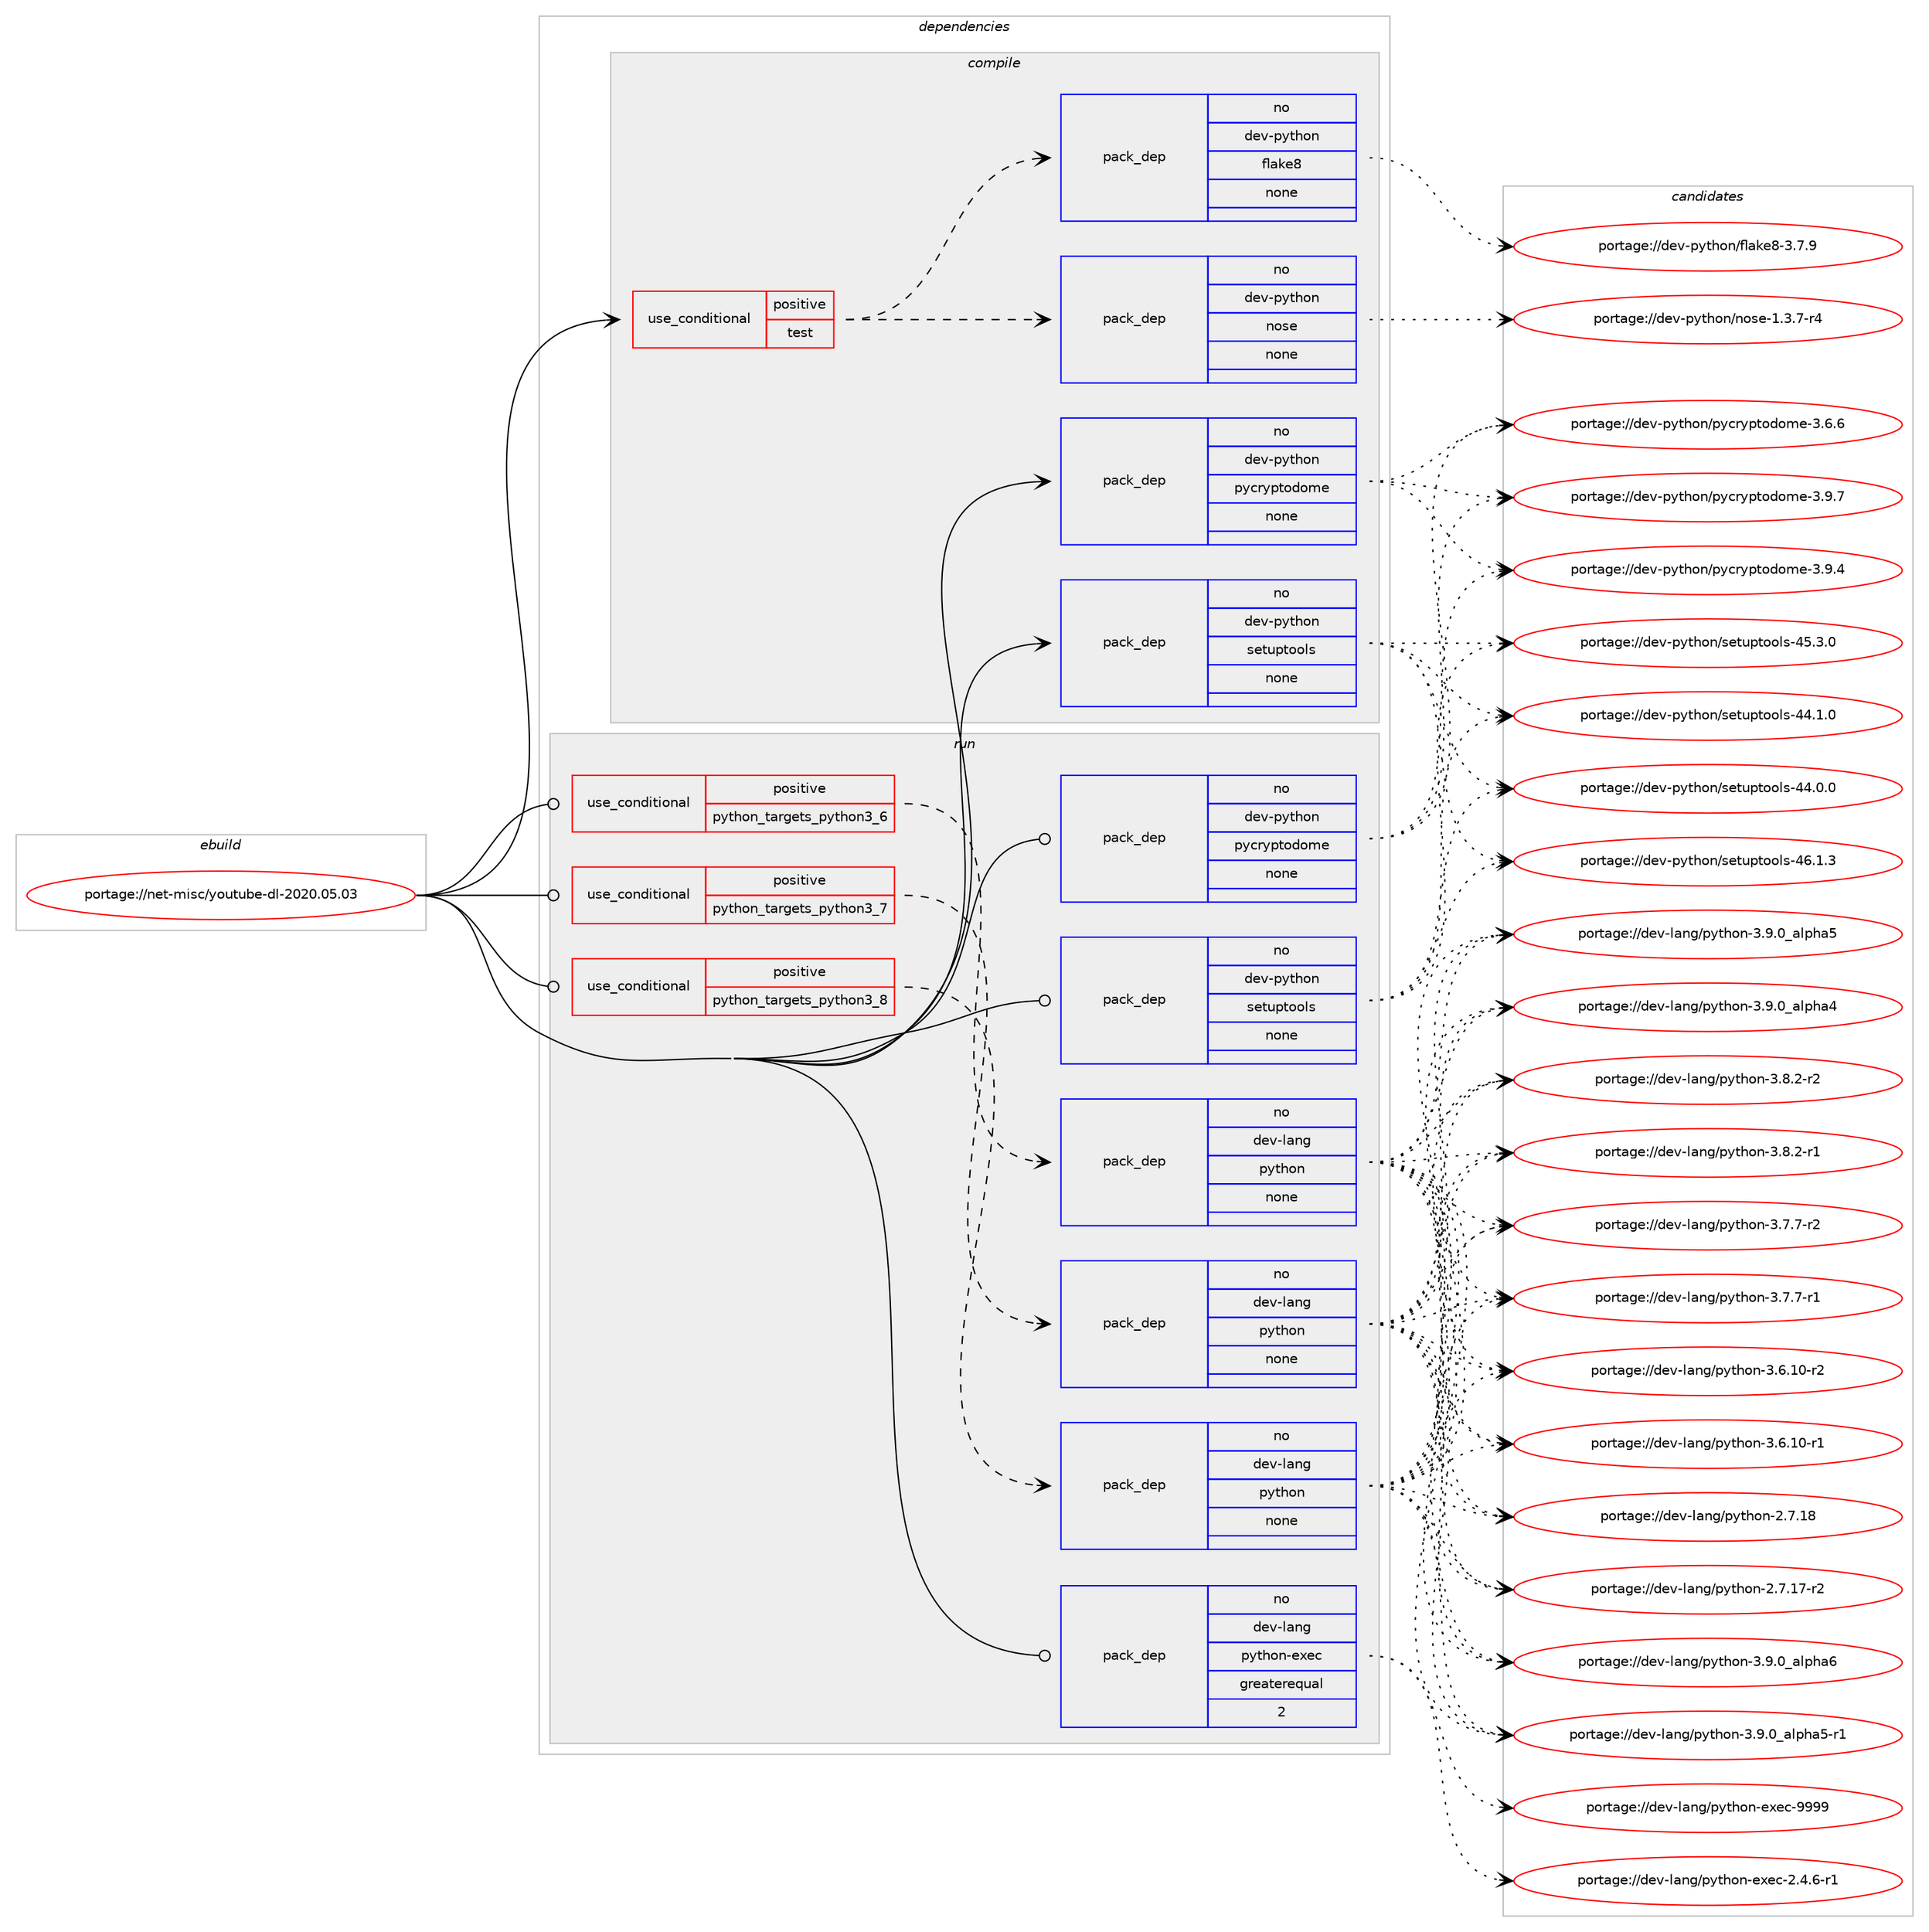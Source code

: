 digraph prolog {

# *************
# Graph options
# *************

newrank=true;
concentrate=true;
compound=true;
graph [rankdir=LR,fontname=Helvetica,fontsize=10,ranksep=1.5];#, ranksep=2.5, nodesep=0.2];
edge  [arrowhead=vee];
node  [fontname=Helvetica,fontsize=10];

# **********
# The ebuild
# **********

subgraph cluster_leftcol {
color=gray;
rank=same;
label=<<i>ebuild</i>>;
id [label="portage://net-misc/youtube-dl-2020.05.03", color=red, width=4, href="../net-misc/youtube-dl-2020.05.03.svg"];
}

# ****************
# The dependencies
# ****************

subgraph cluster_midcol {
color=gray;
label=<<i>dependencies</i>>;
subgraph cluster_compile {
fillcolor="#eeeeee";
style=filled;
label=<<i>compile</i>>;
subgraph cond1054 {
dependency7589 [label=<<TABLE BORDER="0" CELLBORDER="1" CELLSPACING="0" CELLPADDING="4"><TR><TD ROWSPAN="3" CELLPADDING="10">use_conditional</TD></TR><TR><TD>positive</TD></TR><TR><TD>test</TD></TR></TABLE>>, shape=none, color=red];
subgraph pack6445 {
dependency7590 [label=<<TABLE BORDER="0" CELLBORDER="1" CELLSPACING="0" CELLPADDING="4" WIDTH="220"><TR><TD ROWSPAN="6" CELLPADDING="30">pack_dep</TD></TR><TR><TD WIDTH="110">no</TD></TR><TR><TD>dev-python</TD></TR><TR><TD>nose</TD></TR><TR><TD>none</TD></TR><TR><TD></TD></TR></TABLE>>, shape=none, color=blue];
}
dependency7589:e -> dependency7590:w [weight=20,style="dashed",arrowhead="vee"];
subgraph pack6446 {
dependency7591 [label=<<TABLE BORDER="0" CELLBORDER="1" CELLSPACING="0" CELLPADDING="4" WIDTH="220"><TR><TD ROWSPAN="6" CELLPADDING="30">pack_dep</TD></TR><TR><TD WIDTH="110">no</TD></TR><TR><TD>dev-python</TD></TR><TR><TD>flake8</TD></TR><TR><TD>none</TD></TR><TR><TD></TD></TR></TABLE>>, shape=none, color=blue];
}
dependency7589:e -> dependency7591:w [weight=20,style="dashed",arrowhead="vee"];
}
id:e -> dependency7589:w [weight=20,style="solid",arrowhead="vee"];
subgraph pack6447 {
dependency7592 [label=<<TABLE BORDER="0" CELLBORDER="1" CELLSPACING="0" CELLPADDING="4" WIDTH="220"><TR><TD ROWSPAN="6" CELLPADDING="30">pack_dep</TD></TR><TR><TD WIDTH="110">no</TD></TR><TR><TD>dev-python</TD></TR><TR><TD>pycryptodome</TD></TR><TR><TD>none</TD></TR><TR><TD></TD></TR></TABLE>>, shape=none, color=blue];
}
id:e -> dependency7592:w [weight=20,style="solid",arrowhead="vee"];
subgraph pack6448 {
dependency7593 [label=<<TABLE BORDER="0" CELLBORDER="1" CELLSPACING="0" CELLPADDING="4" WIDTH="220"><TR><TD ROWSPAN="6" CELLPADDING="30">pack_dep</TD></TR><TR><TD WIDTH="110">no</TD></TR><TR><TD>dev-python</TD></TR><TR><TD>setuptools</TD></TR><TR><TD>none</TD></TR><TR><TD></TD></TR></TABLE>>, shape=none, color=blue];
}
id:e -> dependency7593:w [weight=20,style="solid",arrowhead="vee"];
}
subgraph cluster_compileandrun {
fillcolor="#eeeeee";
style=filled;
label=<<i>compile and run</i>>;
}
subgraph cluster_run {
fillcolor="#eeeeee";
style=filled;
label=<<i>run</i>>;
subgraph cond1055 {
dependency7594 [label=<<TABLE BORDER="0" CELLBORDER="1" CELLSPACING="0" CELLPADDING="4"><TR><TD ROWSPAN="3" CELLPADDING="10">use_conditional</TD></TR><TR><TD>positive</TD></TR><TR><TD>python_targets_python3_6</TD></TR></TABLE>>, shape=none, color=red];
subgraph pack6449 {
dependency7595 [label=<<TABLE BORDER="0" CELLBORDER="1" CELLSPACING="0" CELLPADDING="4" WIDTH="220"><TR><TD ROWSPAN="6" CELLPADDING="30">pack_dep</TD></TR><TR><TD WIDTH="110">no</TD></TR><TR><TD>dev-lang</TD></TR><TR><TD>python</TD></TR><TR><TD>none</TD></TR><TR><TD></TD></TR></TABLE>>, shape=none, color=blue];
}
dependency7594:e -> dependency7595:w [weight=20,style="dashed",arrowhead="vee"];
}
id:e -> dependency7594:w [weight=20,style="solid",arrowhead="odot"];
subgraph cond1056 {
dependency7596 [label=<<TABLE BORDER="0" CELLBORDER="1" CELLSPACING="0" CELLPADDING="4"><TR><TD ROWSPAN="3" CELLPADDING="10">use_conditional</TD></TR><TR><TD>positive</TD></TR><TR><TD>python_targets_python3_7</TD></TR></TABLE>>, shape=none, color=red];
subgraph pack6450 {
dependency7597 [label=<<TABLE BORDER="0" CELLBORDER="1" CELLSPACING="0" CELLPADDING="4" WIDTH="220"><TR><TD ROWSPAN="6" CELLPADDING="30">pack_dep</TD></TR><TR><TD WIDTH="110">no</TD></TR><TR><TD>dev-lang</TD></TR><TR><TD>python</TD></TR><TR><TD>none</TD></TR><TR><TD></TD></TR></TABLE>>, shape=none, color=blue];
}
dependency7596:e -> dependency7597:w [weight=20,style="dashed",arrowhead="vee"];
}
id:e -> dependency7596:w [weight=20,style="solid",arrowhead="odot"];
subgraph cond1057 {
dependency7598 [label=<<TABLE BORDER="0" CELLBORDER="1" CELLSPACING="0" CELLPADDING="4"><TR><TD ROWSPAN="3" CELLPADDING="10">use_conditional</TD></TR><TR><TD>positive</TD></TR><TR><TD>python_targets_python3_8</TD></TR></TABLE>>, shape=none, color=red];
subgraph pack6451 {
dependency7599 [label=<<TABLE BORDER="0" CELLBORDER="1" CELLSPACING="0" CELLPADDING="4" WIDTH="220"><TR><TD ROWSPAN="6" CELLPADDING="30">pack_dep</TD></TR><TR><TD WIDTH="110">no</TD></TR><TR><TD>dev-lang</TD></TR><TR><TD>python</TD></TR><TR><TD>none</TD></TR><TR><TD></TD></TR></TABLE>>, shape=none, color=blue];
}
dependency7598:e -> dependency7599:w [weight=20,style="dashed",arrowhead="vee"];
}
id:e -> dependency7598:w [weight=20,style="solid",arrowhead="odot"];
subgraph pack6452 {
dependency7600 [label=<<TABLE BORDER="0" CELLBORDER="1" CELLSPACING="0" CELLPADDING="4" WIDTH="220"><TR><TD ROWSPAN="6" CELLPADDING="30">pack_dep</TD></TR><TR><TD WIDTH="110">no</TD></TR><TR><TD>dev-lang</TD></TR><TR><TD>python-exec</TD></TR><TR><TD>greaterequal</TD></TR><TR><TD>2</TD></TR></TABLE>>, shape=none, color=blue];
}
id:e -> dependency7600:w [weight=20,style="solid",arrowhead="odot"];
subgraph pack6453 {
dependency7601 [label=<<TABLE BORDER="0" CELLBORDER="1" CELLSPACING="0" CELLPADDING="4" WIDTH="220"><TR><TD ROWSPAN="6" CELLPADDING="30">pack_dep</TD></TR><TR><TD WIDTH="110">no</TD></TR><TR><TD>dev-python</TD></TR><TR><TD>pycryptodome</TD></TR><TR><TD>none</TD></TR><TR><TD></TD></TR></TABLE>>, shape=none, color=blue];
}
id:e -> dependency7601:w [weight=20,style="solid",arrowhead="odot"];
subgraph pack6454 {
dependency7602 [label=<<TABLE BORDER="0" CELLBORDER="1" CELLSPACING="0" CELLPADDING="4" WIDTH="220"><TR><TD ROWSPAN="6" CELLPADDING="30">pack_dep</TD></TR><TR><TD WIDTH="110">no</TD></TR><TR><TD>dev-python</TD></TR><TR><TD>setuptools</TD></TR><TR><TD>none</TD></TR><TR><TD></TD></TR></TABLE>>, shape=none, color=blue];
}
id:e -> dependency7602:w [weight=20,style="solid",arrowhead="odot"];
}
}

# **************
# The candidates
# **************

subgraph cluster_choices {
rank=same;
color=gray;
label=<<i>candidates</i>>;

subgraph choice6445 {
color=black;
nodesep=1;
choice10010111845112121116104111110471101111151014549465146554511452 [label="portage://dev-python/nose-1.3.7-r4", color=red, width=4,href="../dev-python/nose-1.3.7-r4.svg"];
dependency7590:e -> choice10010111845112121116104111110471101111151014549465146554511452:w [style=dotted,weight="100"];
}
subgraph choice6446 {
color=black;
nodesep=1;
choice10010111845112121116104111110471021089710710156455146554657 [label="portage://dev-python/flake8-3.7.9", color=red, width=4,href="../dev-python/flake8-3.7.9.svg"];
dependency7591:e -> choice10010111845112121116104111110471021089710710156455146554657:w [style=dotted,weight="100"];
}
subgraph choice6447 {
color=black;
nodesep=1;
choice100101118451121211161041111104711212199114121112116111100111109101455146574655 [label="portage://dev-python/pycryptodome-3.9.7", color=red, width=4,href="../dev-python/pycryptodome-3.9.7.svg"];
choice100101118451121211161041111104711212199114121112116111100111109101455146574652 [label="portage://dev-python/pycryptodome-3.9.4", color=red, width=4,href="../dev-python/pycryptodome-3.9.4.svg"];
choice100101118451121211161041111104711212199114121112116111100111109101455146544654 [label="portage://dev-python/pycryptodome-3.6.6", color=red, width=4,href="../dev-python/pycryptodome-3.6.6.svg"];
dependency7592:e -> choice100101118451121211161041111104711212199114121112116111100111109101455146574655:w [style=dotted,weight="100"];
dependency7592:e -> choice100101118451121211161041111104711212199114121112116111100111109101455146574652:w [style=dotted,weight="100"];
dependency7592:e -> choice100101118451121211161041111104711212199114121112116111100111109101455146544654:w [style=dotted,weight="100"];
}
subgraph choice6448 {
color=black;
nodesep=1;
choice100101118451121211161041111104711510111611711211611111110811545525446494651 [label="portage://dev-python/setuptools-46.1.3", color=red, width=4,href="../dev-python/setuptools-46.1.3.svg"];
choice100101118451121211161041111104711510111611711211611111110811545525346514648 [label="portage://dev-python/setuptools-45.3.0", color=red, width=4,href="../dev-python/setuptools-45.3.0.svg"];
choice100101118451121211161041111104711510111611711211611111110811545525246494648 [label="portage://dev-python/setuptools-44.1.0", color=red, width=4,href="../dev-python/setuptools-44.1.0.svg"];
choice100101118451121211161041111104711510111611711211611111110811545525246484648 [label="portage://dev-python/setuptools-44.0.0", color=red, width=4,href="../dev-python/setuptools-44.0.0.svg"];
dependency7593:e -> choice100101118451121211161041111104711510111611711211611111110811545525446494651:w [style=dotted,weight="100"];
dependency7593:e -> choice100101118451121211161041111104711510111611711211611111110811545525346514648:w [style=dotted,weight="100"];
dependency7593:e -> choice100101118451121211161041111104711510111611711211611111110811545525246494648:w [style=dotted,weight="100"];
dependency7593:e -> choice100101118451121211161041111104711510111611711211611111110811545525246484648:w [style=dotted,weight="100"];
}
subgraph choice6449 {
color=black;
nodesep=1;
choice10010111845108971101034711212111610411111045514657464895971081121049754 [label="portage://dev-lang/python-3.9.0_alpha6", color=red, width=4,href="../dev-lang/python-3.9.0_alpha6.svg"];
choice100101118451089711010347112121116104111110455146574648959710811210497534511449 [label="portage://dev-lang/python-3.9.0_alpha5-r1", color=red, width=4,href="../dev-lang/python-3.9.0_alpha5-r1.svg"];
choice10010111845108971101034711212111610411111045514657464895971081121049753 [label="portage://dev-lang/python-3.9.0_alpha5", color=red, width=4,href="../dev-lang/python-3.9.0_alpha5.svg"];
choice10010111845108971101034711212111610411111045514657464895971081121049752 [label="portage://dev-lang/python-3.9.0_alpha4", color=red, width=4,href="../dev-lang/python-3.9.0_alpha4.svg"];
choice1001011184510897110103471121211161041111104551465646504511450 [label="portage://dev-lang/python-3.8.2-r2", color=red, width=4,href="../dev-lang/python-3.8.2-r2.svg"];
choice1001011184510897110103471121211161041111104551465646504511449 [label="portage://dev-lang/python-3.8.2-r1", color=red, width=4,href="../dev-lang/python-3.8.2-r1.svg"];
choice1001011184510897110103471121211161041111104551465546554511450 [label="portage://dev-lang/python-3.7.7-r2", color=red, width=4,href="../dev-lang/python-3.7.7-r2.svg"];
choice1001011184510897110103471121211161041111104551465546554511449 [label="portage://dev-lang/python-3.7.7-r1", color=red, width=4,href="../dev-lang/python-3.7.7-r1.svg"];
choice100101118451089711010347112121116104111110455146544649484511450 [label="portage://dev-lang/python-3.6.10-r2", color=red, width=4,href="../dev-lang/python-3.6.10-r2.svg"];
choice100101118451089711010347112121116104111110455146544649484511449 [label="portage://dev-lang/python-3.6.10-r1", color=red, width=4,href="../dev-lang/python-3.6.10-r1.svg"];
choice10010111845108971101034711212111610411111045504655464956 [label="portage://dev-lang/python-2.7.18", color=red, width=4,href="../dev-lang/python-2.7.18.svg"];
choice100101118451089711010347112121116104111110455046554649554511450 [label="portage://dev-lang/python-2.7.17-r2", color=red, width=4,href="../dev-lang/python-2.7.17-r2.svg"];
dependency7595:e -> choice10010111845108971101034711212111610411111045514657464895971081121049754:w [style=dotted,weight="100"];
dependency7595:e -> choice100101118451089711010347112121116104111110455146574648959710811210497534511449:w [style=dotted,weight="100"];
dependency7595:e -> choice10010111845108971101034711212111610411111045514657464895971081121049753:w [style=dotted,weight="100"];
dependency7595:e -> choice10010111845108971101034711212111610411111045514657464895971081121049752:w [style=dotted,weight="100"];
dependency7595:e -> choice1001011184510897110103471121211161041111104551465646504511450:w [style=dotted,weight="100"];
dependency7595:e -> choice1001011184510897110103471121211161041111104551465646504511449:w [style=dotted,weight="100"];
dependency7595:e -> choice1001011184510897110103471121211161041111104551465546554511450:w [style=dotted,weight="100"];
dependency7595:e -> choice1001011184510897110103471121211161041111104551465546554511449:w [style=dotted,weight="100"];
dependency7595:e -> choice100101118451089711010347112121116104111110455146544649484511450:w [style=dotted,weight="100"];
dependency7595:e -> choice100101118451089711010347112121116104111110455146544649484511449:w [style=dotted,weight="100"];
dependency7595:e -> choice10010111845108971101034711212111610411111045504655464956:w [style=dotted,weight="100"];
dependency7595:e -> choice100101118451089711010347112121116104111110455046554649554511450:w [style=dotted,weight="100"];
}
subgraph choice6450 {
color=black;
nodesep=1;
choice10010111845108971101034711212111610411111045514657464895971081121049754 [label="portage://dev-lang/python-3.9.0_alpha6", color=red, width=4,href="../dev-lang/python-3.9.0_alpha6.svg"];
choice100101118451089711010347112121116104111110455146574648959710811210497534511449 [label="portage://dev-lang/python-3.9.0_alpha5-r1", color=red, width=4,href="../dev-lang/python-3.9.0_alpha5-r1.svg"];
choice10010111845108971101034711212111610411111045514657464895971081121049753 [label="portage://dev-lang/python-3.9.0_alpha5", color=red, width=4,href="../dev-lang/python-3.9.0_alpha5.svg"];
choice10010111845108971101034711212111610411111045514657464895971081121049752 [label="portage://dev-lang/python-3.9.0_alpha4", color=red, width=4,href="../dev-lang/python-3.9.0_alpha4.svg"];
choice1001011184510897110103471121211161041111104551465646504511450 [label="portage://dev-lang/python-3.8.2-r2", color=red, width=4,href="../dev-lang/python-3.8.2-r2.svg"];
choice1001011184510897110103471121211161041111104551465646504511449 [label="portage://dev-lang/python-3.8.2-r1", color=red, width=4,href="../dev-lang/python-3.8.2-r1.svg"];
choice1001011184510897110103471121211161041111104551465546554511450 [label="portage://dev-lang/python-3.7.7-r2", color=red, width=4,href="../dev-lang/python-3.7.7-r2.svg"];
choice1001011184510897110103471121211161041111104551465546554511449 [label="portage://dev-lang/python-3.7.7-r1", color=red, width=4,href="../dev-lang/python-3.7.7-r1.svg"];
choice100101118451089711010347112121116104111110455146544649484511450 [label="portage://dev-lang/python-3.6.10-r2", color=red, width=4,href="../dev-lang/python-3.6.10-r2.svg"];
choice100101118451089711010347112121116104111110455146544649484511449 [label="portage://dev-lang/python-3.6.10-r1", color=red, width=4,href="../dev-lang/python-3.6.10-r1.svg"];
choice10010111845108971101034711212111610411111045504655464956 [label="portage://dev-lang/python-2.7.18", color=red, width=4,href="../dev-lang/python-2.7.18.svg"];
choice100101118451089711010347112121116104111110455046554649554511450 [label="portage://dev-lang/python-2.7.17-r2", color=red, width=4,href="../dev-lang/python-2.7.17-r2.svg"];
dependency7597:e -> choice10010111845108971101034711212111610411111045514657464895971081121049754:w [style=dotted,weight="100"];
dependency7597:e -> choice100101118451089711010347112121116104111110455146574648959710811210497534511449:w [style=dotted,weight="100"];
dependency7597:e -> choice10010111845108971101034711212111610411111045514657464895971081121049753:w [style=dotted,weight="100"];
dependency7597:e -> choice10010111845108971101034711212111610411111045514657464895971081121049752:w [style=dotted,weight="100"];
dependency7597:e -> choice1001011184510897110103471121211161041111104551465646504511450:w [style=dotted,weight="100"];
dependency7597:e -> choice1001011184510897110103471121211161041111104551465646504511449:w [style=dotted,weight="100"];
dependency7597:e -> choice1001011184510897110103471121211161041111104551465546554511450:w [style=dotted,weight="100"];
dependency7597:e -> choice1001011184510897110103471121211161041111104551465546554511449:w [style=dotted,weight="100"];
dependency7597:e -> choice100101118451089711010347112121116104111110455146544649484511450:w [style=dotted,weight="100"];
dependency7597:e -> choice100101118451089711010347112121116104111110455146544649484511449:w [style=dotted,weight="100"];
dependency7597:e -> choice10010111845108971101034711212111610411111045504655464956:w [style=dotted,weight="100"];
dependency7597:e -> choice100101118451089711010347112121116104111110455046554649554511450:w [style=dotted,weight="100"];
}
subgraph choice6451 {
color=black;
nodesep=1;
choice10010111845108971101034711212111610411111045514657464895971081121049754 [label="portage://dev-lang/python-3.9.0_alpha6", color=red, width=4,href="../dev-lang/python-3.9.0_alpha6.svg"];
choice100101118451089711010347112121116104111110455146574648959710811210497534511449 [label="portage://dev-lang/python-3.9.0_alpha5-r1", color=red, width=4,href="../dev-lang/python-3.9.0_alpha5-r1.svg"];
choice10010111845108971101034711212111610411111045514657464895971081121049753 [label="portage://dev-lang/python-3.9.0_alpha5", color=red, width=4,href="../dev-lang/python-3.9.0_alpha5.svg"];
choice10010111845108971101034711212111610411111045514657464895971081121049752 [label="portage://dev-lang/python-3.9.0_alpha4", color=red, width=4,href="../dev-lang/python-3.9.0_alpha4.svg"];
choice1001011184510897110103471121211161041111104551465646504511450 [label="portage://dev-lang/python-3.8.2-r2", color=red, width=4,href="../dev-lang/python-3.8.2-r2.svg"];
choice1001011184510897110103471121211161041111104551465646504511449 [label="portage://dev-lang/python-3.8.2-r1", color=red, width=4,href="../dev-lang/python-3.8.2-r1.svg"];
choice1001011184510897110103471121211161041111104551465546554511450 [label="portage://dev-lang/python-3.7.7-r2", color=red, width=4,href="../dev-lang/python-3.7.7-r2.svg"];
choice1001011184510897110103471121211161041111104551465546554511449 [label="portage://dev-lang/python-3.7.7-r1", color=red, width=4,href="../dev-lang/python-3.7.7-r1.svg"];
choice100101118451089711010347112121116104111110455146544649484511450 [label="portage://dev-lang/python-3.6.10-r2", color=red, width=4,href="../dev-lang/python-3.6.10-r2.svg"];
choice100101118451089711010347112121116104111110455146544649484511449 [label="portage://dev-lang/python-3.6.10-r1", color=red, width=4,href="../dev-lang/python-3.6.10-r1.svg"];
choice10010111845108971101034711212111610411111045504655464956 [label="portage://dev-lang/python-2.7.18", color=red, width=4,href="../dev-lang/python-2.7.18.svg"];
choice100101118451089711010347112121116104111110455046554649554511450 [label="portage://dev-lang/python-2.7.17-r2", color=red, width=4,href="../dev-lang/python-2.7.17-r2.svg"];
dependency7599:e -> choice10010111845108971101034711212111610411111045514657464895971081121049754:w [style=dotted,weight="100"];
dependency7599:e -> choice100101118451089711010347112121116104111110455146574648959710811210497534511449:w [style=dotted,weight="100"];
dependency7599:e -> choice10010111845108971101034711212111610411111045514657464895971081121049753:w [style=dotted,weight="100"];
dependency7599:e -> choice10010111845108971101034711212111610411111045514657464895971081121049752:w [style=dotted,weight="100"];
dependency7599:e -> choice1001011184510897110103471121211161041111104551465646504511450:w [style=dotted,weight="100"];
dependency7599:e -> choice1001011184510897110103471121211161041111104551465646504511449:w [style=dotted,weight="100"];
dependency7599:e -> choice1001011184510897110103471121211161041111104551465546554511450:w [style=dotted,weight="100"];
dependency7599:e -> choice1001011184510897110103471121211161041111104551465546554511449:w [style=dotted,weight="100"];
dependency7599:e -> choice100101118451089711010347112121116104111110455146544649484511450:w [style=dotted,weight="100"];
dependency7599:e -> choice100101118451089711010347112121116104111110455146544649484511449:w [style=dotted,weight="100"];
dependency7599:e -> choice10010111845108971101034711212111610411111045504655464956:w [style=dotted,weight="100"];
dependency7599:e -> choice100101118451089711010347112121116104111110455046554649554511450:w [style=dotted,weight="100"];
}
subgraph choice6452 {
color=black;
nodesep=1;
choice10010111845108971101034711212111610411111045101120101994557575757 [label="portage://dev-lang/python-exec-9999", color=red, width=4,href="../dev-lang/python-exec-9999.svg"];
choice10010111845108971101034711212111610411111045101120101994550465246544511449 [label="portage://dev-lang/python-exec-2.4.6-r1", color=red, width=4,href="../dev-lang/python-exec-2.4.6-r1.svg"];
dependency7600:e -> choice10010111845108971101034711212111610411111045101120101994557575757:w [style=dotted,weight="100"];
dependency7600:e -> choice10010111845108971101034711212111610411111045101120101994550465246544511449:w [style=dotted,weight="100"];
}
subgraph choice6453 {
color=black;
nodesep=1;
choice100101118451121211161041111104711212199114121112116111100111109101455146574655 [label="portage://dev-python/pycryptodome-3.9.7", color=red, width=4,href="../dev-python/pycryptodome-3.9.7.svg"];
choice100101118451121211161041111104711212199114121112116111100111109101455146574652 [label="portage://dev-python/pycryptodome-3.9.4", color=red, width=4,href="../dev-python/pycryptodome-3.9.4.svg"];
choice100101118451121211161041111104711212199114121112116111100111109101455146544654 [label="portage://dev-python/pycryptodome-3.6.6", color=red, width=4,href="../dev-python/pycryptodome-3.6.6.svg"];
dependency7601:e -> choice100101118451121211161041111104711212199114121112116111100111109101455146574655:w [style=dotted,weight="100"];
dependency7601:e -> choice100101118451121211161041111104711212199114121112116111100111109101455146574652:w [style=dotted,weight="100"];
dependency7601:e -> choice100101118451121211161041111104711212199114121112116111100111109101455146544654:w [style=dotted,weight="100"];
}
subgraph choice6454 {
color=black;
nodesep=1;
choice100101118451121211161041111104711510111611711211611111110811545525446494651 [label="portage://dev-python/setuptools-46.1.3", color=red, width=4,href="../dev-python/setuptools-46.1.3.svg"];
choice100101118451121211161041111104711510111611711211611111110811545525346514648 [label="portage://dev-python/setuptools-45.3.0", color=red, width=4,href="../dev-python/setuptools-45.3.0.svg"];
choice100101118451121211161041111104711510111611711211611111110811545525246494648 [label="portage://dev-python/setuptools-44.1.0", color=red, width=4,href="../dev-python/setuptools-44.1.0.svg"];
choice100101118451121211161041111104711510111611711211611111110811545525246484648 [label="portage://dev-python/setuptools-44.0.0", color=red, width=4,href="../dev-python/setuptools-44.0.0.svg"];
dependency7602:e -> choice100101118451121211161041111104711510111611711211611111110811545525446494651:w [style=dotted,weight="100"];
dependency7602:e -> choice100101118451121211161041111104711510111611711211611111110811545525346514648:w [style=dotted,weight="100"];
dependency7602:e -> choice100101118451121211161041111104711510111611711211611111110811545525246494648:w [style=dotted,weight="100"];
dependency7602:e -> choice100101118451121211161041111104711510111611711211611111110811545525246484648:w [style=dotted,weight="100"];
}
}

}
